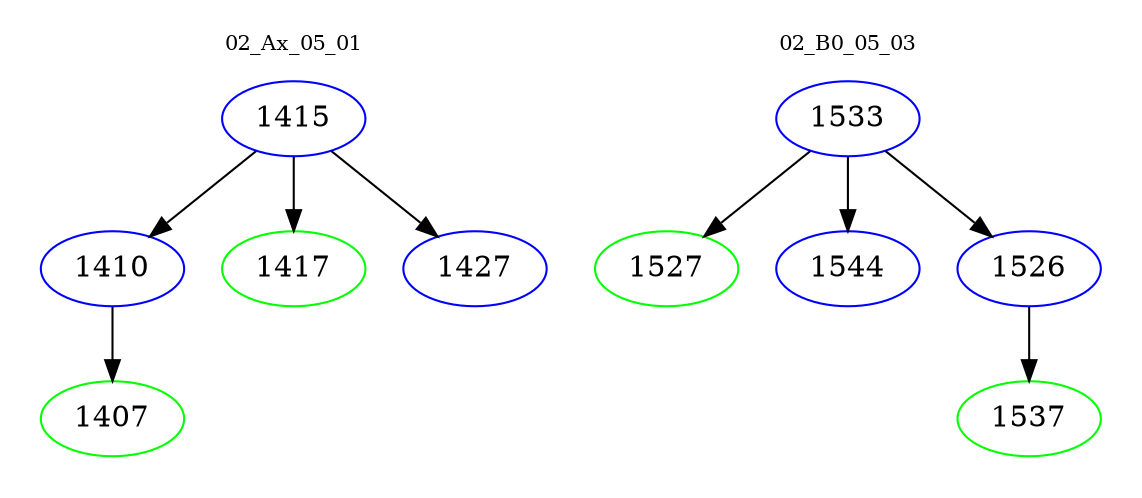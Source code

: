 digraph{
subgraph cluster_0 {
color = white
label = "02_Ax_05_01";
fontsize=10;
T0_1415 [label="1415", color="blue"]
T0_1415 -> T0_1410 [color="black"]
T0_1410 [label="1410", color="blue"]
T0_1410 -> T0_1407 [color="black"]
T0_1407 [label="1407", color="green"]
T0_1415 -> T0_1417 [color="black"]
T0_1417 [label="1417", color="green"]
T0_1415 -> T0_1427 [color="black"]
T0_1427 [label="1427", color="blue"]
}
subgraph cluster_1 {
color = white
label = "02_B0_05_03";
fontsize=10;
T1_1533 [label="1533", color="blue"]
T1_1533 -> T1_1527 [color="black"]
T1_1527 [label="1527", color="green"]
T1_1533 -> T1_1544 [color="black"]
T1_1544 [label="1544", color="blue"]
T1_1533 -> T1_1526 [color="black"]
T1_1526 [label="1526", color="blue"]
T1_1526 -> T1_1537 [color="black"]
T1_1537 [label="1537", color="green"]
}
}
